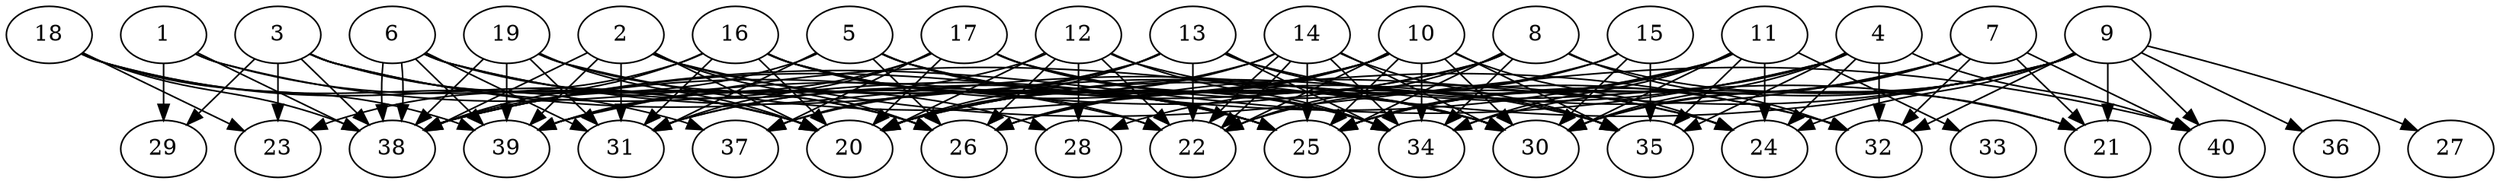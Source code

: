 // DAG automatically generated by daggen at Thu Oct  3 14:06:48 2019
// ./daggen --dot -n 40 --ccr 0.4 --fat 0.9 --regular 0.5 --density 0.7 --mindata 5242880 --maxdata 52428800 
digraph G {
  1 [size="73369600", alpha="0.02", expect_size="29347840"] 
  1 -> 20 [size ="29347840"]
  1 -> 22 [size ="29347840"]
  1 -> 29 [size ="29347840"]
  1 -> 38 [size ="29347840"]
  2 [size="106644480", alpha="0.14", expect_size="42657792"] 
  2 -> 20 [size ="42657792"]
  2 -> 25 [size ="42657792"]
  2 -> 26 [size ="42657792"]
  2 -> 31 [size ="42657792"]
  2 -> 38 [size ="42657792"]
  2 -> 39 [size ="42657792"]
  2 -> 40 [size ="42657792"]
  3 [size="90816000", alpha="0.04", expect_size="36326400"] 
  3 -> 20 [size ="36326400"]
  3 -> 23 [size ="36326400"]
  3 -> 25 [size ="36326400"]
  3 -> 26 [size ="36326400"]
  3 -> 29 [size ="36326400"]
  3 -> 30 [size ="36326400"]
  3 -> 38 [size ="36326400"]
  4 [size="19921920", alpha="0.18", expect_size="7968768"] 
  4 -> 20 [size ="7968768"]
  4 -> 24 [size ="7968768"]
  4 -> 25 [size ="7968768"]
  4 -> 30 [size ="7968768"]
  4 -> 32 [size ="7968768"]
  4 -> 35 [size ="7968768"]
  4 -> 38 [size ="7968768"]
  4 -> 40 [size ="7968768"]
  5 [size="72565760", alpha="0.09", expect_size="29026304"] 
  5 -> 24 [size ="29026304"]
  5 -> 25 [size ="29026304"]
  5 -> 26 [size ="29026304"]
  5 -> 30 [size ="29026304"]
  5 -> 31 [size ="29026304"]
  5 -> 38 [size ="29026304"]
  6 [size="113400320", alpha="0.02", expect_size="45360128"] 
  6 -> 25 [size ="45360128"]
  6 -> 26 [size ="45360128"]
  6 -> 30 [size ="45360128"]
  6 -> 31 [size ="45360128"]
  6 -> 38 [size ="45360128"]
  6 -> 38 [size ="45360128"]
  6 -> 39 [size ="45360128"]
  7 [size="45237760", alpha="0.08", expect_size="18095104"] 
  7 -> 20 [size ="18095104"]
  7 -> 21 [size ="18095104"]
  7 -> 25 [size ="18095104"]
  7 -> 30 [size ="18095104"]
  7 -> 32 [size ="18095104"]
  7 -> 40 [size ="18095104"]
  8 [size="43717120", alpha="0.02", expect_size="17486848"] 
  8 -> 20 [size ="17486848"]
  8 -> 21 [size ="17486848"]
  8 -> 22 [size ="17486848"]
  8 -> 25 [size ="17486848"]
  8 -> 32 [size ="17486848"]
  8 -> 34 [size ="17486848"]
  8 -> 38 [size ="17486848"]
  9 [size="106718720", alpha="0.05", expect_size="42687488"] 
  9 -> 21 [size ="42687488"]
  9 -> 24 [size ="42687488"]
  9 -> 25 [size ="42687488"]
  9 -> 26 [size ="42687488"]
  9 -> 27 [size ="42687488"]
  9 -> 30 [size ="42687488"]
  9 -> 32 [size ="42687488"]
  9 -> 34 [size ="42687488"]
  9 -> 36 [size ="42687488"]
  9 -> 39 [size ="42687488"]
  9 -> 40 [size ="42687488"]
  10 [size="33797120", alpha="0.10", expect_size="13518848"] 
  10 -> 20 [size ="13518848"]
  10 -> 22 [size ="13518848"]
  10 -> 24 [size ="13518848"]
  10 -> 25 [size ="13518848"]
  10 -> 26 [size ="13518848"]
  10 -> 30 [size ="13518848"]
  10 -> 31 [size ="13518848"]
  10 -> 34 [size ="13518848"]
  10 -> 35 [size ="13518848"]
  10 -> 37 [size ="13518848"]
  11 [size="93562880", alpha="0.04", expect_size="37425152"] 
  11 -> 24 [size ="37425152"]
  11 -> 25 [size ="37425152"]
  11 -> 28 [size ="37425152"]
  11 -> 30 [size ="37425152"]
  11 -> 33 [size ="37425152"]
  11 -> 34 [size ="37425152"]
  11 -> 35 [size ="37425152"]
  11 -> 38 [size ="37425152"]
  12 [size="105702400", alpha="0.07", expect_size="42280960"] 
  12 -> 20 [size ="42280960"]
  12 -> 22 [size ="42280960"]
  12 -> 24 [size ="42280960"]
  12 -> 26 [size ="42280960"]
  12 -> 28 [size ="42280960"]
  12 -> 34 [size ="42280960"]
  12 -> 39 [size ="42280960"]
  13 [size="72358400", alpha="0.05", expect_size="28943360"] 
  13 -> 20 [size ="28943360"]
  13 -> 21 [size ="28943360"]
  13 -> 22 [size ="28943360"]
  13 -> 34 [size ="28943360"]
  13 -> 35 [size ="28943360"]
  13 -> 37 [size ="28943360"]
  13 -> 39 [size ="28943360"]
  14 [size="96460800", alpha="0.01", expect_size="38584320"] 
  14 -> 20 [size ="38584320"]
  14 -> 22 [size ="38584320"]
  14 -> 22 [size ="38584320"]
  14 -> 25 [size ="38584320"]
  14 -> 30 [size ="38584320"]
  14 -> 31 [size ="38584320"]
  14 -> 34 [size ="38584320"]
  14 -> 35 [size ="38584320"]
  15 [size="86689280", alpha="0.04", expect_size="34675712"] 
  15 -> 22 [size ="34675712"]
  15 -> 26 [size ="34675712"]
  15 -> 30 [size ="34675712"]
  15 -> 35 [size ="34675712"]
  16 [size="19709440", alpha="0.16", expect_size="7883776"] 
  16 -> 20 [size ="7883776"]
  16 -> 22 [size ="7883776"]
  16 -> 23 [size ="7883776"]
  16 -> 25 [size ="7883776"]
  16 -> 31 [size ="7883776"]
  16 -> 34 [size ="7883776"]
  16 -> 35 [size ="7883776"]
  16 -> 38 [size ="7883776"]
  17 [size="29432320", alpha="0.06", expect_size="11772928"] 
  17 -> 20 [size ="11772928"]
  17 -> 30 [size ="11772928"]
  17 -> 31 [size ="11772928"]
  17 -> 32 [size ="11772928"]
  17 -> 34 [size ="11772928"]
  17 -> 37 [size ="11772928"]
  17 -> 39 [size ="11772928"]
  18 [size="77616640", alpha="0.18", expect_size="31046656"] 
  18 -> 20 [size ="31046656"]
  18 -> 23 [size ="31046656"]
  18 -> 37 [size ="31046656"]
  18 -> 38 [size ="31046656"]
  18 -> 39 [size ="31046656"]
  19 [size="89495040", alpha="0.03", expect_size="35798016"] 
  19 -> 20 [size ="35798016"]
  19 -> 28 [size ="35798016"]
  19 -> 31 [size ="35798016"]
  19 -> 32 [size ="35798016"]
  19 -> 38 [size ="35798016"]
  19 -> 39 [size ="35798016"]
  20 [size="119526400", alpha="0.18", expect_size="47810560"] 
  21 [size="58240000", alpha="0.04", expect_size="23296000"] 
  22 [size="83512320", alpha="0.06", expect_size="33404928"] 
  23 [size="122782720", alpha="0.01", expect_size="49113088"] 
  24 [size="33331200", alpha="0.17", expect_size="13332480"] 
  25 [size="39252480", alpha="0.03", expect_size="15700992"] 
  26 [size="61483520", alpha="0.07", expect_size="24593408"] 
  27 [size="35351040", alpha="0.15", expect_size="14140416"] 
  28 [size="69281280", alpha="0.09", expect_size="27712512"] 
  29 [size="59530240", alpha="0.19", expect_size="23812096"] 
  30 [size="75333120", alpha="0.12", expect_size="30133248"] 
  31 [size="65786880", alpha="0.19", expect_size="26314752"] 
  32 [size="91156480", alpha="0.01", expect_size="36462592"] 
  33 [size="127016960", alpha="0.14", expect_size="50806784"] 
  34 [size="15142400", alpha="0.01", expect_size="6056960"] 
  35 [size="116249600", alpha="0.20", expect_size="46499840"] 
  36 [size="17937920", alpha="0.00", expect_size="7175168"] 
  37 [size="56427520", alpha="0.03", expect_size="22571008"] 
  38 [size="27927040", alpha="0.17", expect_size="11170816"] 
  39 [size="81008640", alpha="0.04", expect_size="32403456"] 
  40 [size="73356800", alpha="0.09", expect_size="29342720"] 
}
